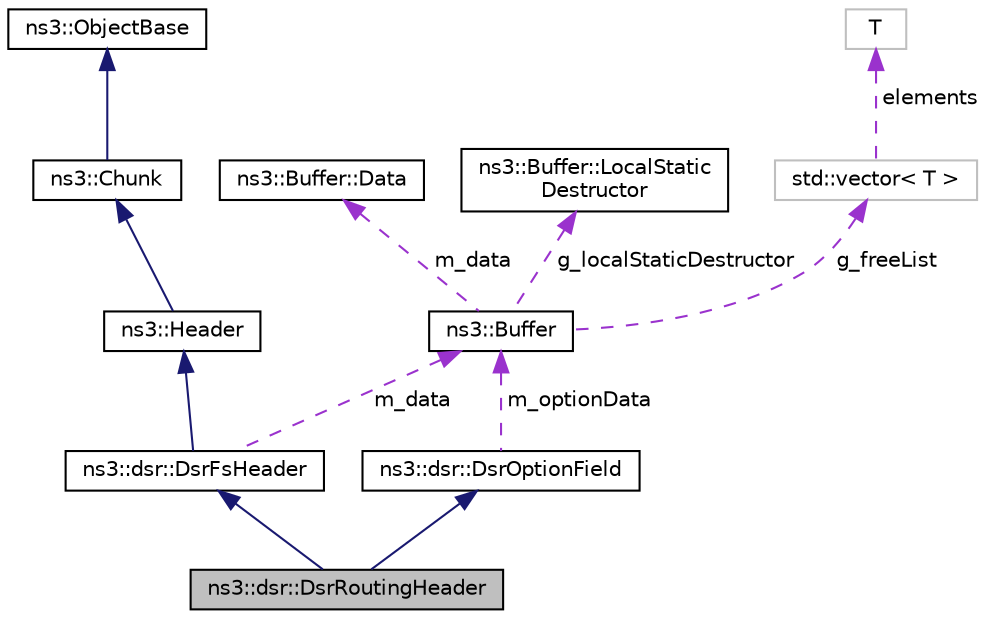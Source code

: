digraph "ns3::dsr::DsrRoutingHeader"
{
 // LATEX_PDF_SIZE
  edge [fontname="Helvetica",fontsize="10",labelfontname="Helvetica",labelfontsize="10"];
  node [fontname="Helvetica",fontsize="10",shape=record];
  Node1 [label="ns3::dsr::DsrRoutingHeader",height=0.2,width=0.4,color="black", fillcolor="grey75", style="filled", fontcolor="black",tooltip="Header of Dsr Routing."];
  Node2 -> Node1 [dir="back",color="midnightblue",fontsize="10",style="solid",fontname="Helvetica"];
  Node2 [label="ns3::dsr::DsrFsHeader",height=0.2,width=0.4,color="black", fillcolor="white", style="filled",URL="$classns3_1_1dsr_1_1_dsr_fs_header.html",tooltip="Dsr fixed size header Format."];
  Node3 -> Node2 [dir="back",color="midnightblue",fontsize="10",style="solid",fontname="Helvetica"];
  Node3 [label="ns3::Header",height=0.2,width=0.4,color="black", fillcolor="white", style="filled",URL="$classns3_1_1_header.html",tooltip="Protocol header serialization and deserialization."];
  Node4 -> Node3 [dir="back",color="midnightblue",fontsize="10",style="solid",fontname="Helvetica"];
  Node4 [label="ns3::Chunk",height=0.2,width=0.4,color="black", fillcolor="white", style="filled",URL="$classns3_1_1_chunk.html",tooltip="abstract base class for ns3::Header and ns3::Trailer"];
  Node5 -> Node4 [dir="back",color="midnightblue",fontsize="10",style="solid",fontname="Helvetica"];
  Node5 [label="ns3::ObjectBase",height=0.2,width=0.4,color="black", fillcolor="white", style="filled",URL="$classns3_1_1_object_base.html",tooltip="Anchor the ns-3 type and attribute system."];
  Node6 -> Node2 [dir="back",color="darkorchid3",fontsize="10",style="dashed",label=" m_data" ,fontname="Helvetica"];
  Node6 [label="ns3::Buffer",height=0.2,width=0.4,color="black", fillcolor="white", style="filled",URL="$classns3_1_1_buffer.html",tooltip="automatically resized byte buffer"];
  Node7 -> Node6 [dir="back",color="darkorchid3",fontsize="10",style="dashed",label=" m_data" ,fontname="Helvetica"];
  Node7 [label="ns3::Buffer::Data",height=0.2,width=0.4,color="black", fillcolor="white", style="filled",URL="$structns3_1_1_buffer_1_1_data.html",tooltip="This data structure is variable-sized through its last member whose size is determined at allocation ..."];
  Node8 -> Node6 [dir="back",color="darkorchid3",fontsize="10",style="dashed",label=" g_localStaticDestructor" ,fontname="Helvetica"];
  Node8 [label="ns3::Buffer::LocalStatic\lDestructor",height=0.2,width=0.4,color="black", fillcolor="white", style="filled",URL="$structns3_1_1_buffer_1_1_local_static_destructor.html",tooltip="Local static destructor structure."];
  Node9 -> Node6 [dir="back",color="darkorchid3",fontsize="10",style="dashed",label=" g_freeList" ,fontname="Helvetica"];
  Node9 [label="std::vector\< T \>",height=0.2,width=0.4,color="grey75", fillcolor="white", style="filled",tooltip=" "];
  Node10 -> Node9 [dir="back",color="darkorchid3",fontsize="10",style="dashed",label=" elements" ,fontname="Helvetica"];
  Node10 [label="T",height=0.2,width=0.4,color="grey75", fillcolor="white", style="filled",tooltip=" "];
  Node11 -> Node1 [dir="back",color="midnightblue",fontsize="10",style="solid",fontname="Helvetica"];
  Node11 [label="ns3::dsr::DsrOptionField",height=0.2,width=0.4,color="black", fillcolor="white", style="filled",URL="$classns3_1_1dsr_1_1_dsr_option_field.html",tooltip="Option field for an DsrFsHeader Enables adding options to an DsrFsHeader."];
  Node6 -> Node11 [dir="back",color="darkorchid3",fontsize="10",style="dashed",label=" m_optionData" ,fontname="Helvetica"];
}
